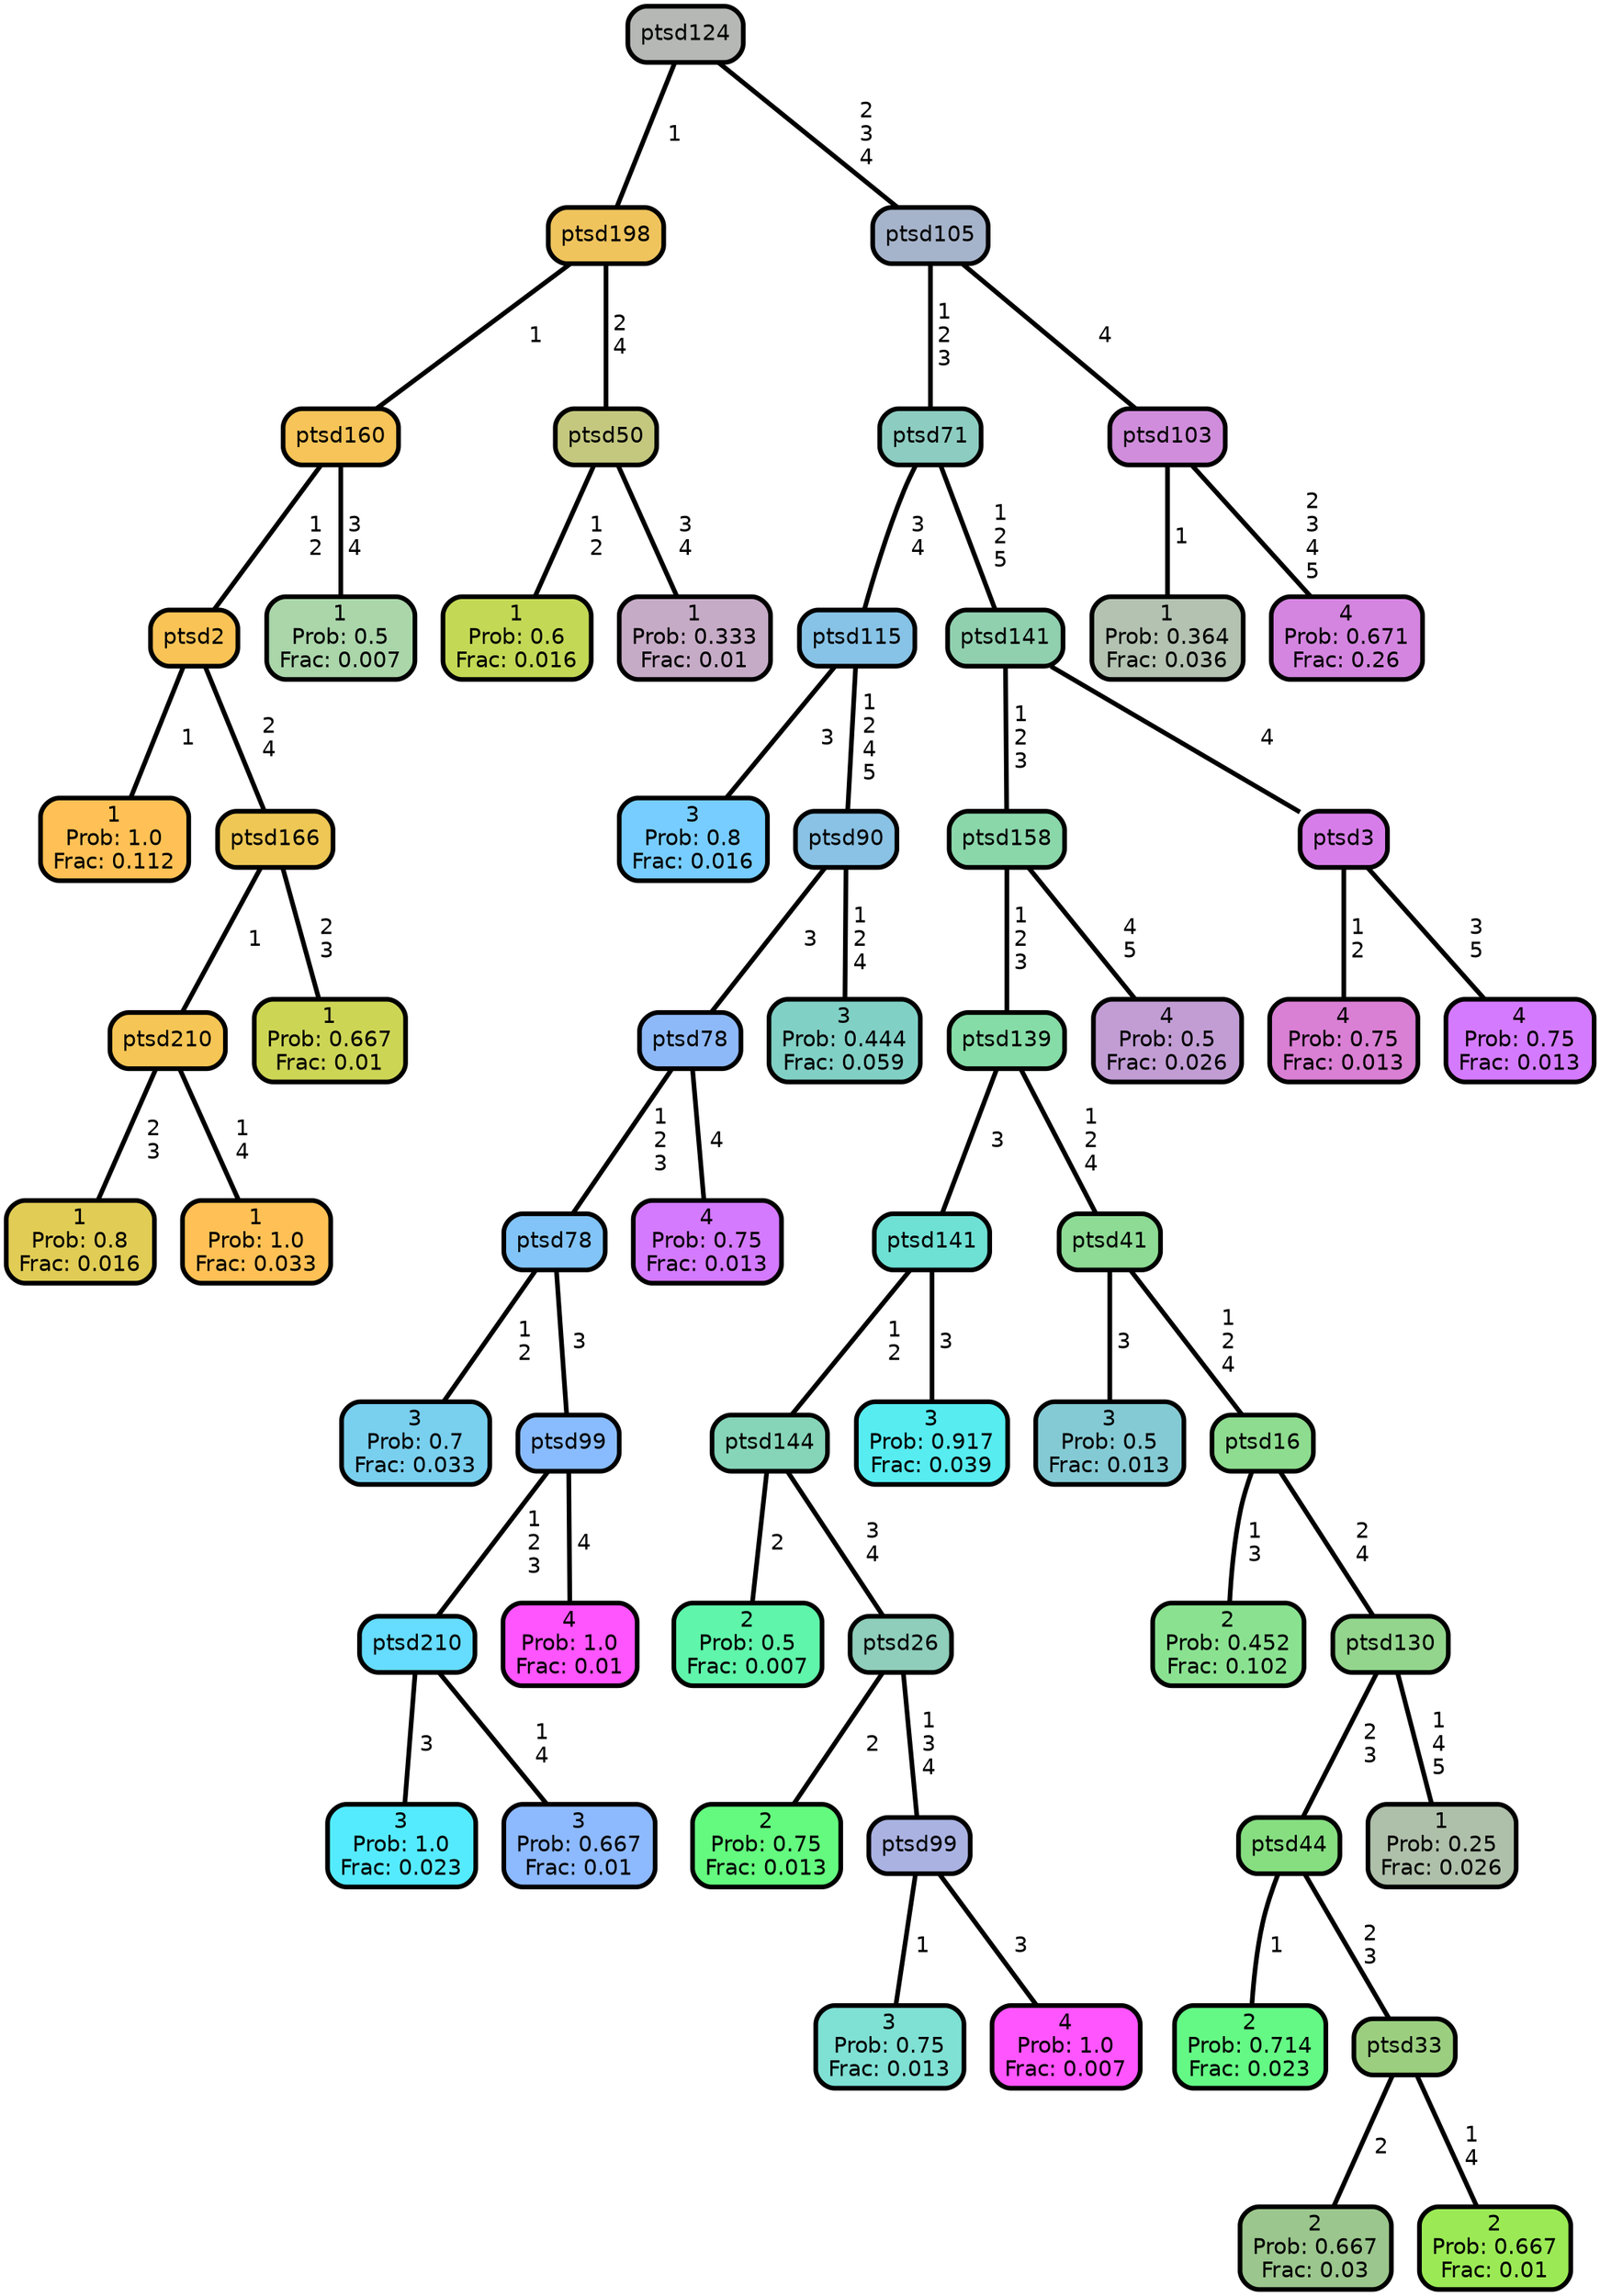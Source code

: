 graph Tree {
node [shape=box, style="filled, rounded",color="black",penwidth="3",fontcolor="black",                 fontname=helvetica] ;
graph [ranksep="0 equally", splines=straight,                 bgcolor=transparent, dpi=200] ;
edge [fontname=helvetica, color=black] ;
0 [label="1
Prob: 1.0
Frac: 0.112", fillcolor="#ffc155"] ;
1 [label="ptsd2", fillcolor="#f9c355"] ;
2 [label="1
Prob: 0.8
Frac: 0.016", fillcolor="#e1cd55"] ;
3 [label="ptsd210", fillcolor="#f5c555"] ;
4 [label="1
Prob: 1.0
Frac: 0.033", fillcolor="#ffc155"] ;
5 [label="ptsd166", fillcolor="#eec755"] ;
6 [label="1
Prob: 0.667
Frac: 0.01", fillcolor="#cdd555"] ;
7 [label="ptsd160", fillcolor="#f6c458"] ;
8 [label="1
Prob: 0.5
Frac: 0.007", fillcolor="#aad6aa"] ;
9 [label="ptsd198", fillcolor="#efc45d"] ;
10 [label="1
Prob: 0.6
Frac: 0.016", fillcolor="#c3d955"] ;
11 [label="ptsd50", fillcolor="#c4c87f"] ;
12 [label="1
Prob: 0.333
Frac: 0.01", fillcolor="#c6abc6"] ;
13 [label="ptsd124", fillcolor="#b5b8b4"] ;
14 [label="3
Prob: 0.8
Frac: 0.016", fillcolor="#77cdff"] ;
15 [label="ptsd115", fillcolor="#87c3e7"] ;
16 [label="3
Prob: 0.7
Frac: 0.033", fillcolor="#79cfee"] ;
17 [label="ptsd78", fillcolor="#82c4f7"] ;
18 [label="3
Prob: 1.0
Frac: 0.023", fillcolor="#55ebff"] ;
19 [label="ptsd210", fillcolor="#66dcff"] ;
20 [label="3
Prob: 0.667
Frac: 0.01", fillcolor="#8db9ff"] ;
21 [label="ptsd99", fillcolor="#89bcff"] ;
22 [label="4
Prob: 1.0
Frac: 0.01", fillcolor="#ff55ff"] ;
23 [label="ptsd78", fillcolor="#8eb9f8"] ;
24 [label="4
Prob: 0.75
Frac: 0.013", fillcolor="#d47aff"] ;
25 [label="ptsd90", fillcolor="#89c2e4"] ;
26 [label="3
Prob: 0.444
Frac: 0.059", fillcolor="#81d0c6"] ;
27 [label="ptsd71", fillcolor="#8dccc1"] ;
28 [label="2
Prob: 0.5
Frac: 0.007", fillcolor="#5ff5aa"] ;
29 [label="ptsd144", fillcolor="#86d5b8"] ;
30 [label="2
Prob: 0.75
Frac: 0.013", fillcolor="#64fa7f"] ;
31 [label="ptsd26", fillcolor="#8ecebb"] ;
32 [label="3
Prob: 0.75
Frac: 0.013", fillcolor="#7fe0d4"] ;
33 [label="ptsd99", fillcolor="#aab2e2"] ;
34 [label="4
Prob: 1.0
Frac: 0.007", fillcolor="#ff55ff"] ;
35 [label="ptsd141", fillcolor="#6ee0d4"] ;
36 [label="3
Prob: 0.917
Frac: 0.039", fillcolor="#56ecf0"] ;
37 [label="ptsd139", fillcolor="#85dca6"] ;
38 [label="3
Prob: 0.5
Frac: 0.013", fillcolor="#84cad4"] ;
39 [label="ptsd41", fillcolor="#8ddb94"] ;
40 [label="2
Prob: 0.452
Frac: 0.102", fillcolor="#8ae291"] ;
41 [label="ptsd16", fillcolor="#8edc8f"] ;
42 [label="2
Prob: 0.714
Frac: 0.023", fillcolor="#64f985"] ;
43 [label="ptsd44", fillcolor="#87de81"] ;
44 [label="2
Prob: 0.667
Frac: 0.03", fillcolor="#9bc68d"] ;
45 [label="ptsd33", fillcolor="#9bcf7f"] ;
46 [label="2
Prob: 0.667
Frac: 0.01", fillcolor="#9bea55"] ;
47 [label="ptsd130", fillcolor="#93d58d"] ;
48 [label="1
Prob: 0.25
Frac: 0.026", fillcolor="#afc0aa"] ;
49 [label="ptsd158", fillcolor="#8ad7aa"] ;
50 [label="4
Prob: 0.5
Frac: 0.026", fillcolor="#c19dd4"] ;
51 [label="ptsd141", fillcolor="#90d0af"] ;
52 [label="4
Prob: 0.75
Frac: 0.013", fillcolor="#d97fd4"] ;
53 [label="ptsd3", fillcolor="#d77de9"] ;
54 [label="4
Prob: 0.75
Frac: 0.013", fillcolor="#d47aff"] ;
55 [label="ptsd105", fillcolor="#a6b4cb"] ;
56 [label="1
Prob: 0.364
Frac: 0.036", fillcolor="#b3c2b1"] ;
57 [label="ptsd103", fillcolor="#d08ddb"] ;
58 [label="4
Prob: 0.671
Frac: 0.26", fillcolor="#d485e0"] ;
1 -- 0 [label=" 1",penwidth=3] ;
1 -- 5 [label=" 2\n 4",penwidth=3] ;
3 -- 2 [label=" 2\n 3",penwidth=3] ;
3 -- 4 [label=" 1\n 4",penwidth=3] ;
5 -- 3 [label=" 1",penwidth=3] ;
5 -- 6 [label=" 2\n 3",penwidth=3] ;
7 -- 1 [label=" 1\n 2",penwidth=3] ;
7 -- 8 [label=" 3\n 4",penwidth=3] ;
9 -- 7 [label=" 1",penwidth=3] ;
9 -- 11 [label=" 2\n 4",penwidth=3] ;
11 -- 10 [label=" 1\n 2",penwidth=3] ;
11 -- 12 [label=" 3\n 4",penwidth=3] ;
13 -- 9 [label=" 1",penwidth=3] ;
13 -- 55 [label=" 2\n 3\n 4",penwidth=3] ;
15 -- 14 [label=" 3",penwidth=3] ;
15 -- 25 [label=" 1\n 2\n 4\n 5",penwidth=3] ;
17 -- 16 [label=" 1\n 2",penwidth=3] ;
17 -- 21 [label=" 3",penwidth=3] ;
19 -- 18 [label=" 3",penwidth=3] ;
19 -- 20 [label=" 1\n 4",penwidth=3] ;
21 -- 19 [label=" 1\n 2\n 3",penwidth=3] ;
21 -- 22 [label=" 4",penwidth=3] ;
23 -- 17 [label=" 1\n 2\n 3",penwidth=3] ;
23 -- 24 [label=" 4",penwidth=3] ;
25 -- 23 [label=" 3",penwidth=3] ;
25 -- 26 [label=" 1\n 2\n 4",penwidth=3] ;
27 -- 15 [label=" 3\n 4",penwidth=3] ;
27 -- 51 [label=" 1\n 2\n 5",penwidth=3] ;
29 -- 28 [label=" 2",penwidth=3] ;
29 -- 31 [label=" 3\n 4",penwidth=3] ;
31 -- 30 [label=" 2",penwidth=3] ;
31 -- 33 [label=" 1\n 3\n 4",penwidth=3] ;
33 -- 32 [label=" 1",penwidth=3] ;
33 -- 34 [label=" 3",penwidth=3] ;
35 -- 29 [label=" 1\n 2",penwidth=3] ;
35 -- 36 [label=" 3",penwidth=3] ;
37 -- 35 [label=" 3",penwidth=3] ;
37 -- 39 [label=" 1\n 2\n 4",penwidth=3] ;
39 -- 38 [label=" 3",penwidth=3] ;
39 -- 41 [label=" 1\n 2\n 4",penwidth=3] ;
41 -- 40 [label=" 1\n 3",penwidth=3] ;
41 -- 47 [label=" 2\n 4",penwidth=3] ;
43 -- 42 [label=" 1",penwidth=3] ;
43 -- 45 [label=" 2\n 3",penwidth=3] ;
45 -- 44 [label=" 2",penwidth=3] ;
45 -- 46 [label=" 1\n 4",penwidth=3] ;
47 -- 43 [label=" 2\n 3",penwidth=3] ;
47 -- 48 [label=" 1\n 4\n 5",penwidth=3] ;
49 -- 37 [label=" 1\n 2\n 3",penwidth=3] ;
49 -- 50 [label=" 4\n 5",penwidth=3] ;
51 -- 49 [label=" 1\n 2\n 3",penwidth=3] ;
51 -- 53 [label=" 4",penwidth=3] ;
53 -- 52 [label=" 1\n 2",penwidth=3] ;
53 -- 54 [label=" 3\n 5",penwidth=3] ;
55 -- 27 [label=" 1\n 2\n 3",penwidth=3] ;
55 -- 57 [label=" 4",penwidth=3] ;
57 -- 56 [label=" 1",penwidth=3] ;
57 -- 58 [label=" 2\n 3\n 4\n 5",penwidth=3] ;
{rank = same;}}